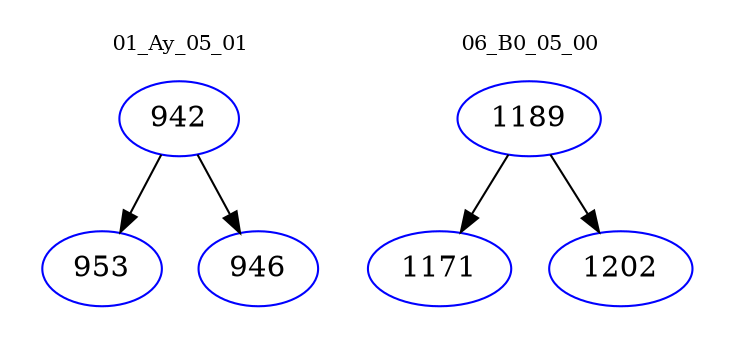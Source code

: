 digraph{
subgraph cluster_0 {
color = white
label = "01_Ay_05_01";
fontsize=10;
T0_942 [label="942", color="blue"]
T0_942 -> T0_953 [color="black"]
T0_953 [label="953", color="blue"]
T0_942 -> T0_946 [color="black"]
T0_946 [label="946", color="blue"]
}
subgraph cluster_1 {
color = white
label = "06_B0_05_00";
fontsize=10;
T1_1189 [label="1189", color="blue"]
T1_1189 -> T1_1171 [color="black"]
T1_1171 [label="1171", color="blue"]
T1_1189 -> T1_1202 [color="black"]
T1_1202 [label="1202", color="blue"]
}
}
